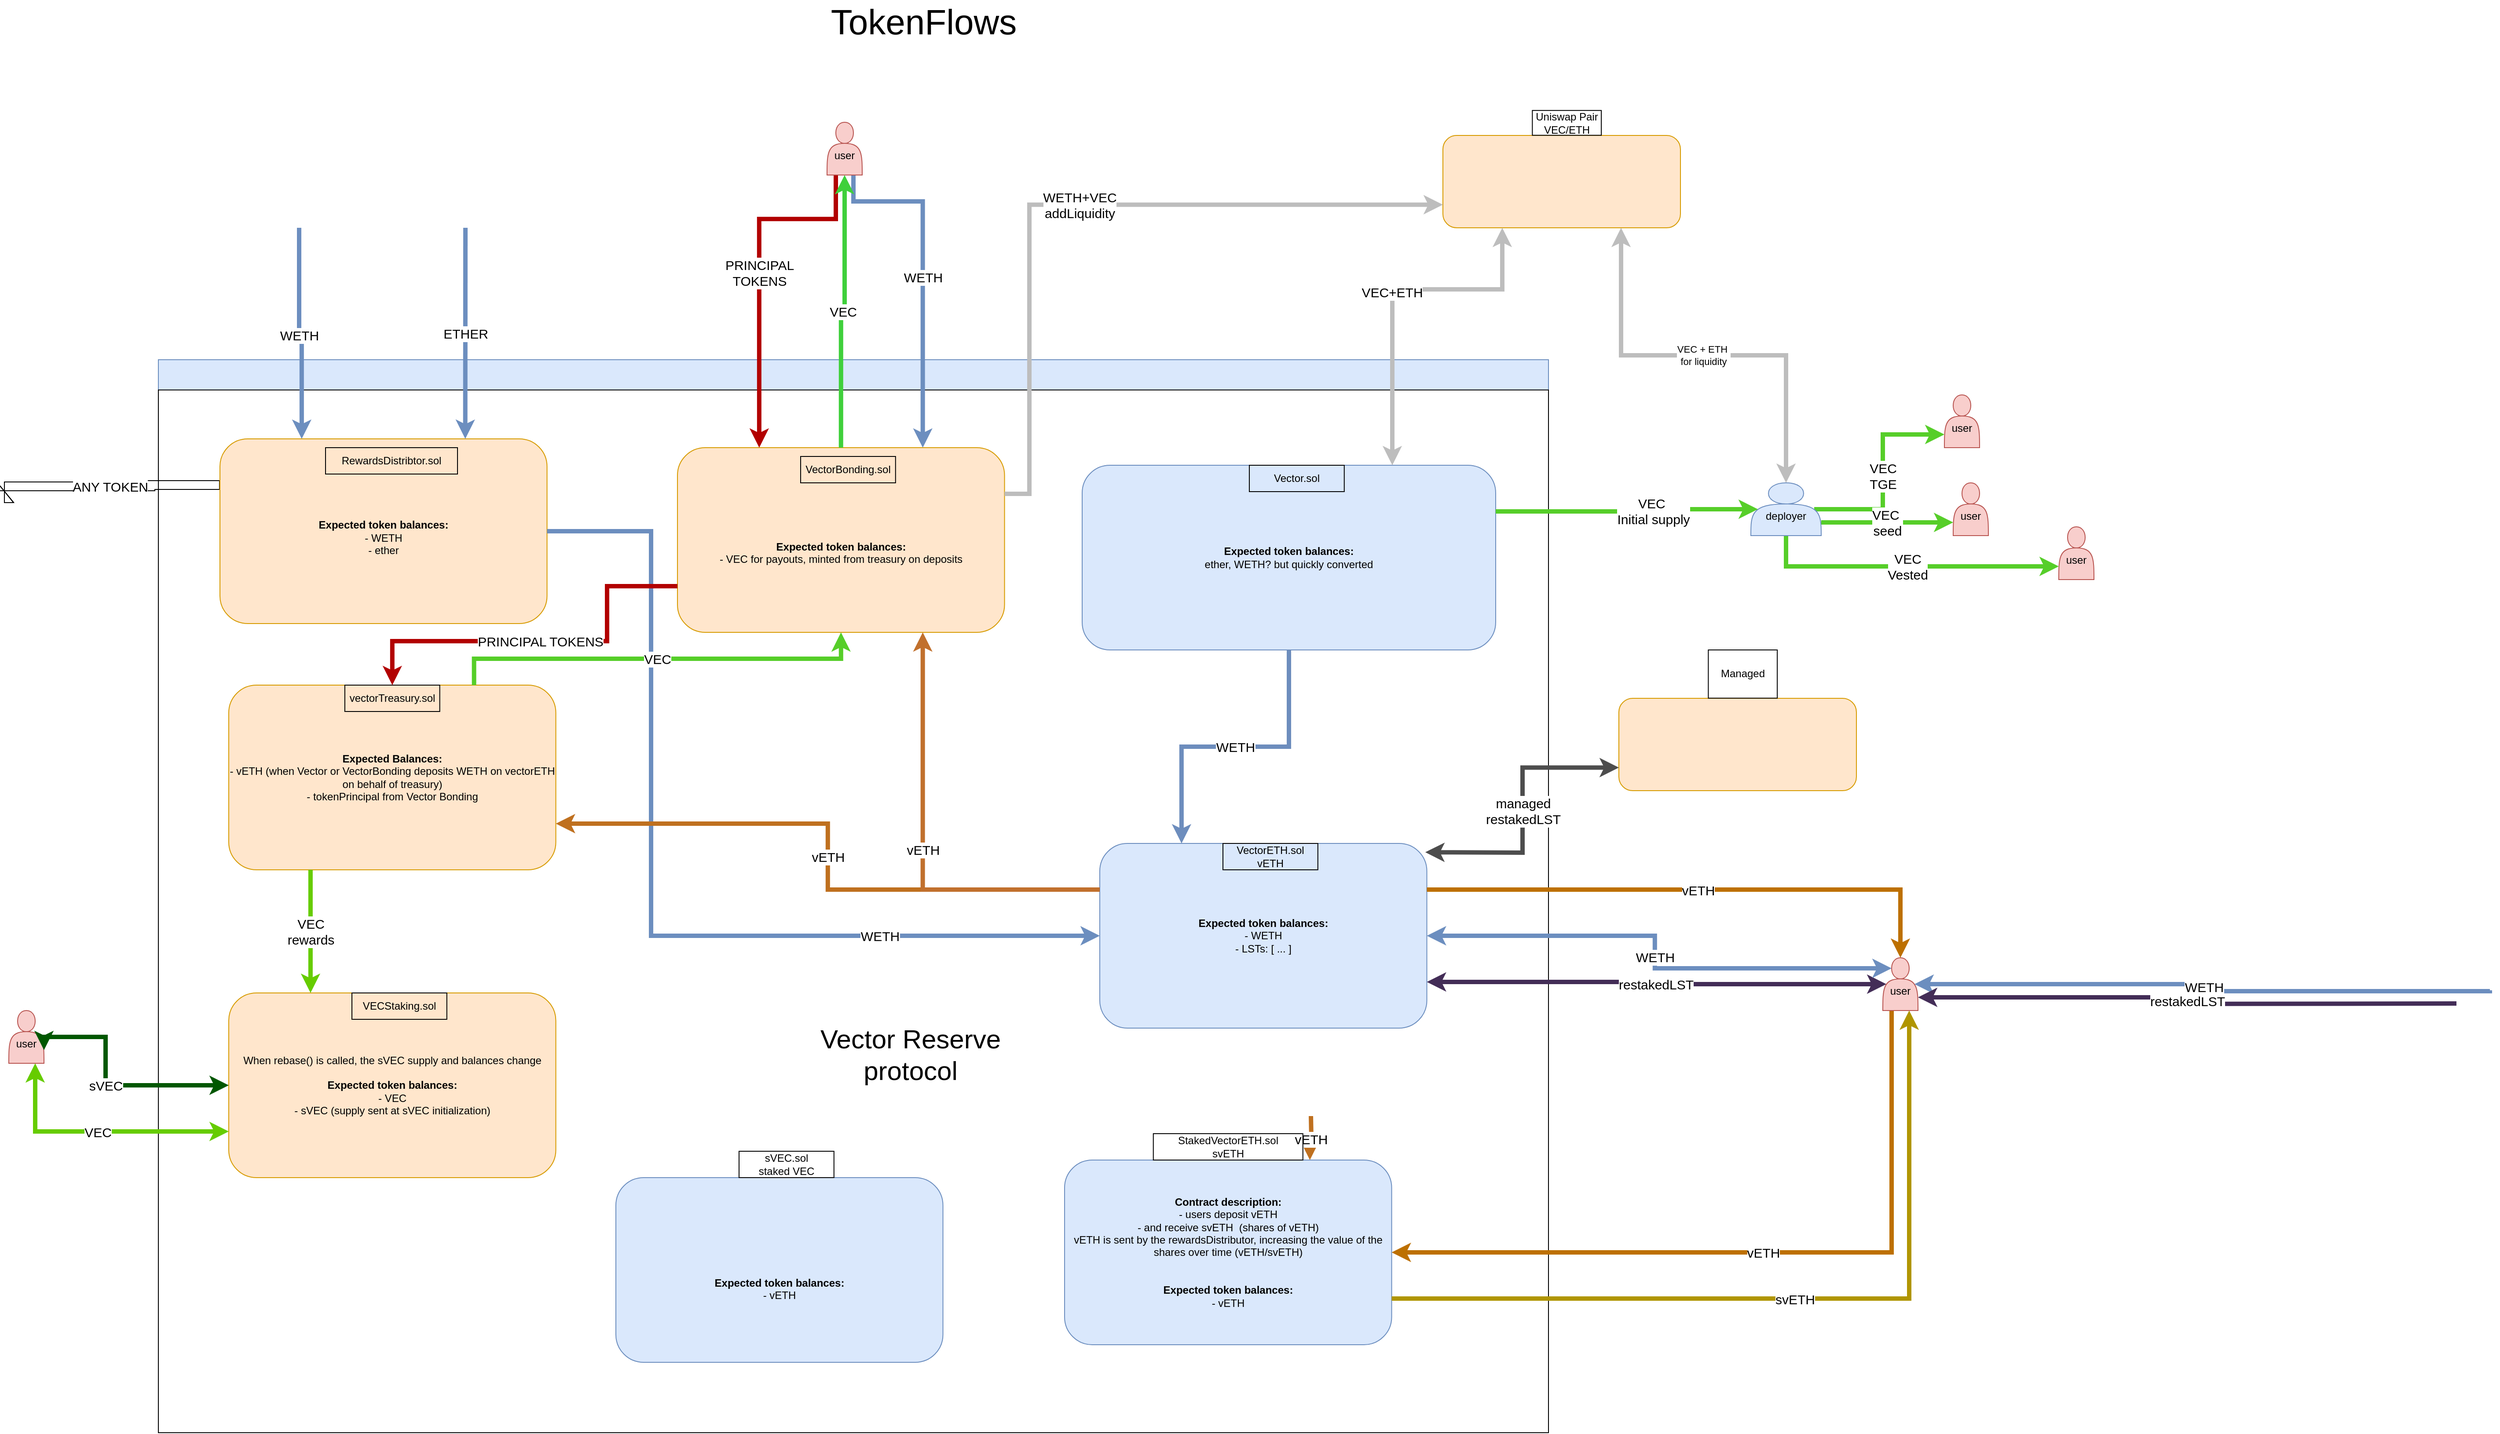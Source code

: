 <mxfile version="23.0.1" type="github">
  <diagram name="Page-1" id="JbyrvEDST0HZftn1f9sy">
    <mxGraphModel dx="2320" dy="3294" grid="1" gridSize="10" guides="1" tooltips="1" connect="1" arrows="1" fold="1" page="1" pageScale="1" pageWidth="850" pageHeight="1100" math="0" shadow="0">
      <root>
        <mxCell id="0" />
        <mxCell id="1" parent="0" />
        <mxCell id="8AuZLnvw7sAW6p-fp9xb-1" value="" style="group;fillColor=#dae8fc;strokeColor=#6c8ebf;" parent="1" vertex="1" connectable="0">
          <mxGeometry x="3930" y="730" width="1580" height="1220" as="geometry" />
        </mxCell>
        <mxCell id="8AuZLnvw7sAW6p-fp9xb-2" value="" style="rounded=0;whiteSpace=wrap;html=1;" parent="8AuZLnvw7sAW6p-fp9xb-1" vertex="1">
          <mxGeometry y="34.4" width="1580" height="1185.6" as="geometry" />
        </mxCell>
        <mxCell id="8AuZLnvw7sAW6p-fp9xb-3" value="&lt;font style=&quot;font-size: 30px;&quot;&gt;Vector Reserve protocol&lt;/font&gt;" style="text;html=1;strokeColor=none;fillColor=default;align=center;verticalAlign=middle;whiteSpace=wrap;rounded=0;" parent="8AuZLnvw7sAW6p-fp9xb-1" vertex="1">
          <mxGeometry x="730" y="730" width="250" height="120" as="geometry" />
        </mxCell>
        <mxCell id="8AuZLnvw7sAW6p-fp9xb-4" value="" style="group" parent="8AuZLnvw7sAW6p-fp9xb-1" vertex="1" connectable="0">
          <mxGeometry x="79.996" y="340" width="371.765" height="240" as="geometry" />
        </mxCell>
        <mxCell id="8AuZLnvw7sAW6p-fp9xb-5" value="" style="group" parent="8AuZLnvw7sAW6p-fp9xb-4" vertex="1" connectable="0">
          <mxGeometry width="371.765" height="240" as="geometry" />
        </mxCell>
        <mxCell id="8AuZLnvw7sAW6p-fp9xb-6" value="&lt;b&gt;Expected Balances:&lt;/b&gt;&lt;br&gt;- vETH (when Vector or VectorBonding deposits WETH on vectorETH on behalf of treasury)&lt;br&gt;- tokenPrincipal from Vector Bonding" style="rounded=1;whiteSpace=wrap;html=1;fillColor=#ffe6cc;strokeColor=#d79b00;" parent="8AuZLnvw7sAW6p-fp9xb-5" vertex="1">
          <mxGeometry y="30" width="371.765" height="210" as="geometry" />
        </mxCell>
        <mxCell id="8AuZLnvw7sAW6p-fp9xb-10" value="vectorTreasury.sol" style="text;html=1;align=center;verticalAlign=middle;whiteSpace=wrap;rounded=0;strokeColor=default;" parent="8AuZLnvw7sAW6p-fp9xb-5" vertex="1">
          <mxGeometry x="131.944" y="30" width="107.88" height="30" as="geometry" />
        </mxCell>
        <mxCell id="8AuZLnvw7sAW6p-fp9xb-11" value="" style="group" parent="8AuZLnvw7sAW6p-fp9xb-1" vertex="1" connectable="0">
          <mxGeometry x="69.996" y="60" width="371.765" height="240" as="geometry" />
        </mxCell>
        <mxCell id="8AuZLnvw7sAW6p-fp9xb-12" value="" style="group" parent="8AuZLnvw7sAW6p-fp9xb-11" vertex="1" connectable="0">
          <mxGeometry width="371.765" height="240" as="geometry" />
        </mxCell>
        <mxCell id="8AuZLnvw7sAW6p-fp9xb-105" value="&lt;font style=&quot;font-size: 15px;&quot;&gt;ANY TOKEN&lt;/font&gt;" style="edgeStyle=orthogonalEdgeStyle;shape=flexArrow;rounded=0;orthogonalLoop=1;jettySize=auto;html=1;exitX=0;exitY=0.25;exitDx=0;exitDy=0;" parent="8AuZLnvw7sAW6p-fp9xb-12" source="8AuZLnvw7sAW6p-fp9xb-13" edge="1">
          <mxGeometry relative="1" as="geometry">
            <mxPoint x="-249.996" y="83" as="targetPoint" />
            <Array as="points">
              <mxPoint x="-79" y="83" />
              <mxPoint x="-79" y="84" />
            </Array>
          </mxGeometry>
        </mxCell>
        <mxCell id="8AuZLnvw7sAW6p-fp9xb-13" value="&lt;br&gt;&lt;b&gt;Expected token balances:&lt;/b&gt;&lt;br&gt;- WETH&lt;br&gt;- ether" style="rounded=1;whiteSpace=wrap;html=1;fillColor=#ffe6cc;strokeColor=#d79b00;" parent="8AuZLnvw7sAW6p-fp9xb-12" vertex="1">
          <mxGeometry y="30" width="371.765" height="210" as="geometry" />
        </mxCell>
        <mxCell id="8AuZLnvw7sAW6p-fp9xb-14" value="RewardsDistribtor.sol" style="text;html=1;align=center;verticalAlign=middle;whiteSpace=wrap;rounded=0;strokeColor=default;" parent="8AuZLnvw7sAW6p-fp9xb-12" vertex="1">
          <mxGeometry x="120" y="40" width="150" height="30" as="geometry" />
        </mxCell>
        <mxCell id="8AuZLnvw7sAW6p-fp9xb-15" value="" style="group" parent="8AuZLnvw7sAW6p-fp9xb-1" vertex="1" connectable="0">
          <mxGeometry x="79.996" y="690" width="371.765" height="240" as="geometry" />
        </mxCell>
        <mxCell id="8AuZLnvw7sAW6p-fp9xb-16" value="" style="group" parent="8AuZLnvw7sAW6p-fp9xb-15" vertex="1" connectable="0">
          <mxGeometry width="371.765" height="240" as="geometry" />
        </mxCell>
        <mxCell id="8AuZLnvw7sAW6p-fp9xb-17" value="When rebase() is called, the sVEC supply and balances change&lt;br&gt;&lt;br&gt;&lt;b&gt;Expected token balances:&lt;/b&gt;&lt;br style=&quot;border-color: var(--border-color);&quot;&gt;- VEC&lt;br&gt;- sVEC (supply sent at sVEC initialization)" style="rounded=1;whiteSpace=wrap;html=1;fillColor=#ffe6cc;strokeColor=#d79b00;" parent="8AuZLnvw7sAW6p-fp9xb-16" vertex="1">
          <mxGeometry y="30" width="371.765" height="210" as="geometry" />
        </mxCell>
        <mxCell id="8AuZLnvw7sAW6p-fp9xb-18" value="VECStaking.sol" style="text;html=1;align=center;verticalAlign=middle;whiteSpace=wrap;rounded=0;strokeColor=default;" parent="8AuZLnvw7sAW6p-fp9xb-16" vertex="1">
          <mxGeometry x="140.004" y="30" width="107.88" height="30" as="geometry" />
        </mxCell>
        <mxCell id="8AuZLnvw7sAW6p-fp9xb-19" value="" style="group" parent="8AuZLnvw7sAW6p-fp9xb-1" vertex="1" connectable="0">
          <mxGeometry x="589.996" y="70" width="371.765" height="240" as="geometry" />
        </mxCell>
        <mxCell id="8AuZLnvw7sAW6p-fp9xb-20" value="" style="group" parent="8AuZLnvw7sAW6p-fp9xb-19" vertex="1" connectable="0">
          <mxGeometry width="371.765" height="240" as="geometry" />
        </mxCell>
        <mxCell id="8AuZLnvw7sAW6p-fp9xb-22" value="&lt;br style=&quot;border-color: var(--border-color);&quot;&gt;&lt;br style=&quot;border-color: var(--border-color);&quot;&gt;&lt;b&gt;Expected token balances:&lt;/b&gt;&lt;br&gt;- VEC for payouts, minted from treasury on deposits" style="rounded=1;whiteSpace=wrap;html=1;fillColor=#ffe6cc;strokeColor=#d79b00;" parent="8AuZLnvw7sAW6p-fp9xb-20" vertex="1">
          <mxGeometry y="30" width="371.765" height="210" as="geometry" />
        </mxCell>
        <mxCell id="8AuZLnvw7sAW6p-fp9xb-23" value="VectorBonding.sol" style="text;html=1;align=center;verticalAlign=middle;whiteSpace=wrap;rounded=0;strokeColor=default;" parent="8AuZLnvw7sAW6p-fp9xb-20" vertex="1">
          <mxGeometry x="140.004" y="40" width="107.88" height="30" as="geometry" />
        </mxCell>
        <mxCell id="8AuZLnvw7sAW6p-fp9xb-24" value="" style="group" parent="8AuZLnvw7sAW6p-fp9xb-1" vertex="1" connectable="0">
          <mxGeometry x="1099.996" y="90" width="420" height="240" as="geometry" />
        </mxCell>
        <mxCell id="8AuZLnvw7sAW6p-fp9xb-25" value="" style="group" parent="8AuZLnvw7sAW6p-fp9xb-24" vertex="1" connectable="0">
          <mxGeometry width="420" height="240" as="geometry" />
        </mxCell>
        <mxCell id="8AuZLnvw7sAW6p-fp9xb-26" value="&lt;b&gt;Expected token balances:&lt;/b&gt;&lt;br style=&quot;border-color: var(--border-color);&quot;&gt;ether, WETH? but quickly converted" style="rounded=1;whiteSpace=wrap;html=1;fillColor=#dae8fc;strokeColor=#6c8ebf;" parent="8AuZLnvw7sAW6p-fp9xb-25" vertex="1">
          <mxGeometry x="-50" y="30" width="470" height="210" as="geometry" />
        </mxCell>
        <mxCell id="8AuZLnvw7sAW6p-fp9xb-27" value="Vector.sol" style="text;html=1;align=center;verticalAlign=middle;whiteSpace=wrap;rounded=0;strokeColor=default;" parent="8AuZLnvw7sAW6p-fp9xb-25" vertex="1">
          <mxGeometry x="140.004" y="30" width="107.88" height="30" as="geometry" />
        </mxCell>
        <mxCell id="8AuZLnvw7sAW6p-fp9xb-28" value="" style="group" parent="8AuZLnvw7sAW6p-fp9xb-1" vertex="1" connectable="0">
          <mxGeometry x="519.996" y="900" width="371.765" height="240" as="geometry" />
        </mxCell>
        <mxCell id="8AuZLnvw7sAW6p-fp9xb-29" value="" style="group" parent="8AuZLnvw7sAW6p-fp9xb-28" vertex="1" connectable="0">
          <mxGeometry width="371.765" height="240" as="geometry" />
        </mxCell>
        <mxCell id="8AuZLnvw7sAW6p-fp9xb-30" value="&lt;b&gt;&lt;br&gt;&lt;br&gt;&lt;br&gt;Expected token balances:&lt;/b&gt;&lt;br style=&quot;border-color: var(--border-color);&quot;&gt;- vETH" style="rounded=1;whiteSpace=wrap;html=1;fillColor=#dae8fc;strokeColor=#6c8ebf;" parent="8AuZLnvw7sAW6p-fp9xb-29" vertex="1">
          <mxGeometry y="30" width="371.765" height="210" as="geometry" />
        </mxCell>
        <mxCell id="8AuZLnvw7sAW6p-fp9xb-31" value="sVEC.sol&lt;br&gt;staked VEC" style="text;html=1;align=center;verticalAlign=middle;whiteSpace=wrap;rounded=0;strokeColor=default;" parent="8AuZLnvw7sAW6p-fp9xb-28" vertex="1">
          <mxGeometry x="140.004" width="107.88" height="30" as="geometry" />
        </mxCell>
        <mxCell id="8AuZLnvw7sAW6p-fp9xb-32" value="" style="group;rounded=0;" parent="8AuZLnvw7sAW6p-fp9xb-1" vertex="1" connectable="0">
          <mxGeometry x="1070" y="520" width="371.76" height="240" as="geometry" />
        </mxCell>
        <mxCell id="8AuZLnvw7sAW6p-fp9xb-33" value="" style="group" parent="8AuZLnvw7sAW6p-fp9xb-32" vertex="1" connectable="0">
          <mxGeometry width="371.76" height="240" as="geometry" />
        </mxCell>
        <mxCell id="8AuZLnvw7sAW6p-fp9xb-34" value="&lt;b&gt;Expected token balances:&lt;/b&gt;&lt;br&gt;- WETH&lt;br&gt;- LSTs: [ ... ]" style="rounded=1;whiteSpace=wrap;html=1;fillColor=#dae8fc;strokeColor=#6c8ebf;" parent="8AuZLnvw7sAW6p-fp9xb-33" vertex="1">
          <mxGeometry y="30" width="371.76" height="210" as="geometry" />
        </mxCell>
        <mxCell id="8AuZLnvw7sAW6p-fp9xb-35" value="VectorETH.sol&lt;br&gt;vETH" style="text;html=1;align=center;verticalAlign=middle;whiteSpace=wrap;rounded=0;strokeColor=default;" parent="8AuZLnvw7sAW6p-fp9xb-33" vertex="1">
          <mxGeometry x="140.002" y="30" width="107.879" height="30" as="geometry" />
        </mxCell>
        <mxCell id="8AuZLnvw7sAW6p-fp9xb-39" value="&lt;font style=&quot;font-size: 15px;&quot;&gt;ETHER&lt;/font&gt;" style="edgeStyle=orthogonalEdgeStyle;rounded=0;orthogonalLoop=1;jettySize=auto;html=1;entryX=0.75;entryY=0;entryDx=0;entryDy=0;fillColor=#dae8fc;strokeColor=#6c8ebf;strokeWidth=5;" parent="8AuZLnvw7sAW6p-fp9xb-1" target="8AuZLnvw7sAW6p-fp9xb-13" edge="1">
          <mxGeometry relative="1" as="geometry">
            <mxPoint x="349" y="-150" as="sourcePoint" />
            <Array as="points">
              <mxPoint x="349" y="-150" />
            </Array>
          </mxGeometry>
        </mxCell>
        <mxCell id="8AuZLnvw7sAW6p-fp9xb-40" value="&lt;font style=&quot;font-size: 15px;&quot;&gt;WETH&lt;/font&gt;" style="edgeStyle=orthogonalEdgeStyle;rounded=0;orthogonalLoop=1;jettySize=auto;html=1;exitX=1;exitY=0.5;exitDx=0;exitDy=0;entryX=0;entryY=0.5;entryDx=0;entryDy=0;fillColor=#dae8fc;strokeColor=#6c8ebf;strokeWidth=5;" parent="8AuZLnvw7sAW6p-fp9xb-1" source="8AuZLnvw7sAW6p-fp9xb-13" target="8AuZLnvw7sAW6p-fp9xb-34" edge="1">
          <mxGeometry x="0.54" relative="1" as="geometry">
            <Array as="points">
              <mxPoint x="560" y="195" />
              <mxPoint x="560" y="655" />
            </Array>
            <mxPoint as="offset" />
          </mxGeometry>
        </mxCell>
        <mxCell id="8AuZLnvw7sAW6p-fp9xb-41" value="&lt;font style=&quot;font-size: 15px;&quot;&gt;&lt;span style=&quot;color: rgb(0, 0, 0); font-family: Helvetica; font-style: normal; font-variant-ligatures: normal; font-variant-caps: normal; font-weight: 400; letter-spacing: normal; orphans: 2; text-align: center; text-indent: 0px; text-transform: none; widows: 2; word-spacing: 0px; -webkit-text-stroke-width: 0px; background-color: rgb(255, 255, 255); text-decoration-thickness: initial; text-decoration-style: initial; text-decoration-color: initial; float: none; display: inline !important;&quot;&gt;&lt;font style=&quot;font-size: 15px;&quot;&gt;vETH&lt;/font&gt;&lt;/span&gt;&lt;br&gt;&lt;/font&gt;" style="edgeStyle=orthogonalEdgeStyle;rounded=0;orthogonalLoop=1;jettySize=auto;html=1;entryX=0.75;entryY=0;entryDx=0;entryDy=0;strokeColor=#bf701f;strokeWidth=5;" parent="8AuZLnvw7sAW6p-fp9xb-1" target="8AuZLnvw7sAW6p-fp9xb-45" edge="1">
          <mxGeometry relative="1" as="geometry">
            <mxPoint x="1310" y="860" as="sourcePoint" />
          </mxGeometry>
        </mxCell>
        <mxCell id="8AuZLnvw7sAW6p-fp9xb-42" value="" style="group" parent="8AuZLnvw7sAW6p-fp9xb-1" vertex="1" connectable="0">
          <mxGeometry x="1029.996" y="880" width="371.765" height="240" as="geometry" />
        </mxCell>
        <mxCell id="8AuZLnvw7sAW6p-fp9xb-43" value="" style="group" parent="8AuZLnvw7sAW6p-fp9xb-42" vertex="1" connectable="0">
          <mxGeometry width="371.765" height="240" as="geometry" />
        </mxCell>
        <mxCell id="8AuZLnvw7sAW6p-fp9xb-44" value="" style="group" parent="8AuZLnvw7sAW6p-fp9xb-43" vertex="1" connectable="0">
          <mxGeometry width="371.765" height="240" as="geometry" />
        </mxCell>
        <mxCell id="8AuZLnvw7sAW6p-fp9xb-45" value="&lt;b style=&quot;border-color: var(--border-color);&quot;&gt;Contract description:&lt;/b&gt;&lt;br style=&quot;border-color: var(--border-color);&quot;&gt;- users deposit vETH&lt;br style=&quot;border-color: var(--border-color);&quot;&gt;- and receive svETH&amp;nbsp; (shares of vETH)&lt;br&gt;vETH is sent by the rewardsDistributor, increasing the value of the shares over time (vETH/svETH)&lt;br style=&quot;border-color: var(--border-color);&quot;&gt;&lt;br style=&quot;border-color: var(--border-color);&quot;&gt;&lt;br style=&quot;border-color: var(--border-color);&quot;&gt;&lt;b&gt;Expected token balances:&lt;/b&gt;&lt;br style=&quot;border-color: var(--border-color);&quot;&gt;- vETH" style="rounded=1;whiteSpace=wrap;html=1;fillColor=#dae8fc;strokeColor=#6c8ebf;" parent="8AuZLnvw7sAW6p-fp9xb-44" vertex="1">
          <mxGeometry y="30" width="371.765" height="210" as="geometry" />
        </mxCell>
        <mxCell id="8AuZLnvw7sAW6p-fp9xb-46" value="StakedVectorETH.sol&lt;br&gt;svETH" style="text;html=1;align=center;verticalAlign=middle;whiteSpace=wrap;rounded=0;strokeColor=default;" parent="8AuZLnvw7sAW6p-fp9xb-42" vertex="1">
          <mxGeometry x="100.88" width="170" height="30" as="geometry" />
        </mxCell>
        <mxCell id="8AuZLnvw7sAW6p-fp9xb-99" value="&lt;font style=&quot;font-size: 15px;&quot;&gt;VEC&lt;br&gt;rewards&lt;br&gt;&lt;/font&gt;" style="edgeStyle=orthogonalEdgeStyle;rounded=0;orthogonalLoop=1;jettySize=auto;html=1;exitX=0.25;exitY=1;exitDx=0;exitDy=0;entryX=0.25;entryY=0;entryDx=0;entryDy=0;fillColor=#60a917;strokeColor=#66CC00;strokeWidth=5;" parent="8AuZLnvw7sAW6p-fp9xb-1" source="8AuZLnvw7sAW6p-fp9xb-6" target="8AuZLnvw7sAW6p-fp9xb-17" edge="1">
          <mxGeometry relative="1" as="geometry" />
        </mxCell>
        <mxCell id="8AuZLnvw7sAW6p-fp9xb-119" value="&lt;font style=&quot;font-size: 15px;&quot;&gt;WETH&lt;/font&gt;" style="edgeStyle=orthogonalEdgeStyle;rounded=0;orthogonalLoop=1;jettySize=auto;html=1;exitX=0.5;exitY=1;exitDx=0;exitDy=0;entryX=0.25;entryY=0;entryDx=0;entryDy=0;strokeWidth=5;strokeColor=#6d8dbd;" parent="8AuZLnvw7sAW6p-fp9xb-1" source="8AuZLnvw7sAW6p-fp9xb-26" target="8AuZLnvw7sAW6p-fp9xb-34" edge="1">
          <mxGeometry relative="1" as="geometry" />
        </mxCell>
        <mxCell id="8AuZLnvw7sAW6p-fp9xb-121" value="&lt;font style=&quot;font-size: 15px;&quot;&gt;vETH&lt;/font&gt;" style="edgeStyle=orthogonalEdgeStyle;rounded=0;orthogonalLoop=1;jettySize=auto;html=1;exitX=0;exitY=0.25;exitDx=0;exitDy=0;entryX=1;entryY=0.75;entryDx=0;entryDy=0;strokeWidth=5;strokeColor=#bf701f;" parent="8AuZLnvw7sAW6p-fp9xb-1" source="8AuZLnvw7sAW6p-fp9xb-34" target="8AuZLnvw7sAW6p-fp9xb-6" edge="1">
          <mxGeometry relative="1" as="geometry" />
        </mxCell>
        <mxCell id="8AuZLnvw7sAW6p-fp9xb-125" value="&lt;font style=&quot;font-size: 15px;&quot;&gt;vETH&lt;/font&gt;" style="edgeStyle=orthogonalEdgeStyle;rounded=0;orthogonalLoop=1;jettySize=auto;html=1;exitX=0;exitY=0.25;exitDx=0;exitDy=0;entryX=0.75;entryY=1;entryDx=0;entryDy=0;fillColor=#a0522d;strokeColor=#c1702d;strokeWidth=5;" parent="8AuZLnvw7sAW6p-fp9xb-1" source="8AuZLnvw7sAW6p-fp9xb-34" target="8AuZLnvw7sAW6p-fp9xb-22" edge="1">
          <mxGeometry relative="1" as="geometry" />
        </mxCell>
        <mxCell id="8AuZLnvw7sAW6p-fp9xb-124" value="&lt;font style=&quot;font-size: 15px;&quot;&gt;VEC&lt;/font&gt;" style="edgeStyle=orthogonalEdgeStyle;rounded=0;orthogonalLoop=1;jettySize=auto;html=1;exitX=0.75;exitY=0;exitDx=0;exitDy=0;strokeWidth=5;strokeColor=#56ce29;entryX=0.5;entryY=1;entryDx=0;entryDy=0;" parent="8AuZLnvw7sAW6p-fp9xb-1" source="8AuZLnvw7sAW6p-fp9xb-6" target="8AuZLnvw7sAW6p-fp9xb-22" edge="1">
          <mxGeometry relative="1" as="geometry">
            <mxPoint x="680" y="310" as="targetPoint" />
          </mxGeometry>
        </mxCell>
        <mxCell id="8AuZLnvw7sAW6p-fp9xb-128" value="&lt;font style=&quot;font-size: 15px;&quot;&gt;PRINCIPAL TOKENS&lt;/font&gt;" style="edgeStyle=orthogonalEdgeStyle;rounded=0;orthogonalLoop=1;jettySize=auto;html=1;exitX=0;exitY=0.75;exitDx=0;exitDy=0;entryX=0.5;entryY=0;entryDx=0;entryDy=0;fillColor=#e51400;strokeColor=#B20000;strokeWidth=5;" parent="8AuZLnvw7sAW6p-fp9xb-1" source="8AuZLnvw7sAW6p-fp9xb-22" target="8AuZLnvw7sAW6p-fp9xb-6" edge="1">
          <mxGeometry relative="1" as="geometry">
            <Array as="points">
              <mxPoint x="510" y="257" />
              <mxPoint x="510" y="320" />
              <mxPoint x="266" y="320" />
            </Array>
          </mxGeometry>
        </mxCell>
        <mxCell id="8AuZLnvw7sAW6p-fp9xb-66" value="&lt;font style=&quot;font-size: 15px;&quot;&gt;WETH&lt;/font&gt;" style="edgeStyle=orthogonalEdgeStyle;rounded=0;orthogonalLoop=1;jettySize=auto;html=1;fillColor=#dae8fc;strokeColor=#6c8ebf;entryX=0.25;entryY=0;entryDx=0;entryDy=0;strokeWidth=5;" parent="1" target="8AuZLnvw7sAW6p-fp9xb-13" edge="1">
          <mxGeometry relative="1" as="geometry">
            <mxPoint x="4090" y="580" as="sourcePoint" />
            <mxPoint x="4370" y="820" as="targetPoint" />
            <Array as="points">
              <mxPoint x="4090" y="590" />
              <mxPoint x="4090" y="706" />
              <mxPoint x="4093" y="706" />
            </Array>
          </mxGeometry>
        </mxCell>
        <mxCell id="8AuZLnvw7sAW6p-fp9xb-96" value="&lt;font style=&quot;font-size: 15px;&quot;&gt;VEC&lt;/font&gt;" style="edgeStyle=orthogonalEdgeStyle;rounded=0;orthogonalLoop=1;jettySize=auto;html=1;exitX=0.75;exitY=1;exitDx=0;exitDy=0;entryX=0;entryY=0.75;entryDx=0;entryDy=0;fillColor=#60a917;strokeColor=#66CC00;strokeWidth=5;startArrow=classic;startFill=1;" parent="1" source="8AuZLnvw7sAW6p-fp9xb-72" target="8AuZLnvw7sAW6p-fp9xb-17" edge="1">
          <mxGeometry relative="1" as="geometry">
            <Array as="points">
              <mxPoint x="3790" y="1607" />
            </Array>
          </mxGeometry>
        </mxCell>
        <mxCell id="8AuZLnvw7sAW6p-fp9xb-72" value="&lt;br&gt;user" style="shape=actor;whiteSpace=wrap;html=1;fillColor=#f8cecc;strokeColor=#b85450;" parent="1" vertex="1">
          <mxGeometry x="3760" y="1470" width="40" height="60" as="geometry" />
        </mxCell>
        <mxCell id="8AuZLnvw7sAW6p-fp9xb-106" value="&lt;font style=&quot;font-size: 15px;&quot;&gt;restakedLST&lt;/font&gt;" style="edgeStyle=orthogonalEdgeStyle;rounded=0;orthogonalLoop=1;jettySize=auto;html=1;exitX=0.1;exitY=0.5;exitDx=0;exitDy=0;entryX=1;entryY=0.75;entryDx=0;entryDy=0;fillColor=#76608a;strokeColor=#432D57;strokeWidth=5;startArrow=classic;startFill=1;exitPerimeter=0;" parent="1" source="8AuZLnvw7sAW6p-fp9xb-74" target="8AuZLnvw7sAW6p-fp9xb-34" edge="1">
          <mxGeometry relative="1" as="geometry" />
        </mxCell>
        <mxCell id="8AuZLnvw7sAW6p-fp9xb-108" value="&lt;font style=&quot;font-size: 15px;&quot;&gt;WETH&lt;/font&gt;" style="edgeStyle=orthogonalEdgeStyle;rounded=0;orthogonalLoop=1;jettySize=auto;html=1;exitX=0.25;exitY=0.2;exitDx=0;exitDy=0;exitPerimeter=0;entryX=1;entryY=0.5;entryDx=0;entryDy=0;startArrow=classic;startFill=1;strokeWidth=5;fillColor=#647687;strokeColor=#6C8EBF;" parent="1" source="8AuZLnvw7sAW6p-fp9xb-74" target="8AuZLnvw7sAW6p-fp9xb-34" edge="1">
          <mxGeometry relative="1" as="geometry" />
        </mxCell>
        <mxCell id="8AuZLnvw7sAW6p-fp9xb-115" value="&lt;font style=&quot;font-size: 15px;&quot;&gt;vETH&lt;/font&gt;" style="edgeStyle=orthogonalEdgeStyle;rounded=0;orthogonalLoop=1;jettySize=auto;html=1;exitX=0.25;exitY=1;exitDx=0;exitDy=0;entryX=1;entryY=0.5;entryDx=0;entryDy=0;strokeWidth=5;fillColor=#f0a30a;strokeColor=#BD7000;" parent="1" source="8AuZLnvw7sAW6p-fp9xb-74" target="8AuZLnvw7sAW6p-fp9xb-45" edge="1">
          <mxGeometry relative="1" as="geometry" />
        </mxCell>
        <mxCell id="8AuZLnvw7sAW6p-fp9xb-74" value="&lt;br&gt;user" style="shape=actor;whiteSpace=wrap;html=1;fillColor=#f8cecc;strokeColor=#b85450;" parent="1" vertex="1">
          <mxGeometry x="5890" y="1410" width="40" height="60" as="geometry" />
        </mxCell>
        <mxCell id="8AuZLnvw7sAW6p-fp9xb-77" value="VEC + ETH&amp;nbsp;&lt;br&gt;for liquidity" style="edgeStyle=orthogonalEdgeStyle;rounded=0;orthogonalLoop=1;jettySize=auto;html=1;exitX=0.5;exitY=0;exitDx=0;exitDy=0;entryX=0.75;entryY=1;entryDx=0;entryDy=0;fillColor=#dae8fc;strokeColor=#bdbdbd;strokeWidth=5;startArrow=classic;startFill=1;" parent="1" source="8AuZLnvw7sAW6p-fp9xb-81" target="8AuZLnvw7sAW6p-fp9xb-86" edge="1">
          <mxGeometry relative="1" as="geometry" />
        </mxCell>
        <mxCell id="8AuZLnvw7sAW6p-fp9xb-78" value="&lt;font style=&quot;font-size: 15px;&quot;&gt;VEC&lt;br&gt;TGE&lt;/font&gt;" style="edgeStyle=orthogonalEdgeStyle;rounded=0;orthogonalLoop=1;jettySize=auto;html=1;exitX=0.9;exitY=0.5;exitDx=0;exitDy=0;exitPerimeter=0;entryX=0;entryY=0.75;entryDx=0;entryDy=0;strokeWidth=5;strokeColor=#56ce29;" parent="1" source="8AuZLnvw7sAW6p-fp9xb-81" target="8AuZLnvw7sAW6p-fp9xb-91" edge="1">
          <mxGeometry relative="1" as="geometry" />
        </mxCell>
        <mxCell id="8AuZLnvw7sAW6p-fp9xb-79" value="&lt;font style=&quot;font-size: 15px;&quot;&gt;VEC&amp;nbsp;&lt;br&gt;seed&lt;/font&gt;" style="edgeStyle=orthogonalEdgeStyle;rounded=0;orthogonalLoop=1;jettySize=auto;html=1;exitX=1;exitY=0.75;exitDx=0;exitDy=0;entryX=0;entryY=0.75;entryDx=0;entryDy=0;strokeWidth=5;strokeColor=#56ce29;" parent="1" source="8AuZLnvw7sAW6p-fp9xb-81" target="8AuZLnvw7sAW6p-fp9xb-90" edge="1">
          <mxGeometry relative="1" as="geometry" />
        </mxCell>
        <mxCell id="8AuZLnvw7sAW6p-fp9xb-80" value="&lt;font style=&quot;font-size: 15px;&quot;&gt;VEC&lt;br&gt;Vested&lt;/font&gt;" style="edgeStyle=orthogonalEdgeStyle;rounded=0;orthogonalLoop=1;jettySize=auto;html=1;exitX=0.5;exitY=1;exitDx=0;exitDy=0;entryX=0;entryY=0.75;entryDx=0;entryDy=0;strokeWidth=5;strokeColor=#56ce29;" parent="1" source="8AuZLnvw7sAW6p-fp9xb-81" target="8AuZLnvw7sAW6p-fp9xb-89" edge="1">
          <mxGeometry relative="1" as="geometry" />
        </mxCell>
        <mxCell id="8AuZLnvw7sAW6p-fp9xb-81" value="&lt;br&gt;deployer" style="shape=actor;whiteSpace=wrap;html=1;fillColor=#dae8fc;strokeColor=#6c8ebf;" parent="1" vertex="1">
          <mxGeometry x="5740" y="870" width="80" height="60" as="geometry" />
        </mxCell>
        <mxCell id="8AuZLnvw7sAW6p-fp9xb-82" style="edgeStyle=orthogonalEdgeStyle;rounded=0;orthogonalLoop=1;jettySize=auto;html=1;exitX=1;exitY=0.25;exitDx=0;exitDy=0;entryX=0.1;entryY=0.5;entryDx=0;entryDy=0;entryPerimeter=0;strokeWidth=5;strokeColor=#56ce29;" parent="1" source="8AuZLnvw7sAW6p-fp9xb-26" target="8AuZLnvw7sAW6p-fp9xb-81" edge="1">
          <mxGeometry relative="1" as="geometry" />
        </mxCell>
        <mxCell id="8AuZLnvw7sAW6p-fp9xb-83" value="&lt;font style=&quot;font-size: 15px;&quot;&gt;VEC&amp;nbsp;&lt;br&gt;Initial supply&lt;/font&gt;" style="edgeLabel;html=1;align=center;verticalAlign=middle;resizable=0;points=[];" parent="8AuZLnvw7sAW6p-fp9xb-82" vertex="1" connectable="0">
          <mxGeometry x="0.204" y="-2" relative="1" as="geometry">
            <mxPoint as="offset" />
          </mxGeometry>
        </mxCell>
        <mxCell id="8AuZLnvw7sAW6p-fp9xb-84" value="" style="group" parent="1" vertex="1" connectable="0">
          <mxGeometry x="5390" y="460" width="270" height="120" as="geometry" />
        </mxCell>
        <mxCell id="8AuZLnvw7sAW6p-fp9xb-85" value="" style="group" parent="8AuZLnvw7sAW6p-fp9xb-84" vertex="1" connectable="0">
          <mxGeometry width="270" height="120.0" as="geometry" />
        </mxCell>
        <mxCell id="8AuZLnvw7sAW6p-fp9xb-86" value="" style="rounded=1;whiteSpace=wrap;html=1;fillColor=#ffe6cc;strokeColor=#d79b00;" parent="8AuZLnvw7sAW6p-fp9xb-85" vertex="1">
          <mxGeometry y="15.0" width="270" height="105" as="geometry" />
        </mxCell>
        <mxCell id="8AuZLnvw7sAW6p-fp9xb-87" value="Uniswap Pair&lt;br&gt;VEC/ETH&lt;br&gt;" style="text;html=1;align=center;verticalAlign=middle;whiteSpace=wrap;rounded=0;strokeColor=default;" parent="8AuZLnvw7sAW6p-fp9xb-84" vertex="1">
          <mxGeometry x="101.68" y="-13.412" width="78.35" height="28.235" as="geometry" />
        </mxCell>
        <mxCell id="8AuZLnvw7sAW6p-fp9xb-88" value="&lt;font style=&quot;font-size: 15px;&quot;&gt;VEC+ETH&lt;/font&gt;" style="edgeStyle=orthogonalEdgeStyle;rounded=0;orthogonalLoop=1;jettySize=auto;html=1;exitX=0.75;exitY=0;exitDx=0;exitDy=0;entryX=0.25;entryY=1;entryDx=0;entryDy=0;strokeWidth=5;strokeColor=#BDBDBD;startArrow=classic;startFill=1;" parent="1" source="8AuZLnvw7sAW6p-fp9xb-26" target="8AuZLnvw7sAW6p-fp9xb-86" edge="1">
          <mxGeometry relative="1" as="geometry">
            <Array as="points">
              <mxPoint x="5333" y="650" />
              <mxPoint x="5458" y="650" />
            </Array>
          </mxGeometry>
        </mxCell>
        <mxCell id="8AuZLnvw7sAW6p-fp9xb-89" value="&lt;br&gt;user" style="shape=actor;whiteSpace=wrap;html=1;fillColor=#f8cecc;strokeColor=#b85450;" parent="1" vertex="1">
          <mxGeometry x="6090" y="920" width="40" height="60" as="geometry" />
        </mxCell>
        <mxCell id="8AuZLnvw7sAW6p-fp9xb-90" value="&lt;br&gt;user" style="shape=actor;whiteSpace=wrap;html=1;fillColor=#f8cecc;strokeColor=#b85450;" parent="1" vertex="1">
          <mxGeometry x="5970" y="870" width="40" height="60" as="geometry" />
        </mxCell>
        <mxCell id="8AuZLnvw7sAW6p-fp9xb-91" value="&lt;br&gt;user" style="shape=actor;whiteSpace=wrap;html=1;fillColor=#f8cecc;strokeColor=#b85450;" parent="1" vertex="1">
          <mxGeometry x="5960" y="770" width="40" height="60" as="geometry" />
        </mxCell>
        <mxCell id="8AuZLnvw7sAW6p-fp9xb-92" value="&lt;font style=&quot;font-size: 15px;&quot;&gt;WETH+VEC&lt;br&gt;addLiquidity&lt;/font&gt;" style="edgeStyle=orthogonalEdgeStyle;rounded=0;orthogonalLoop=1;jettySize=auto;html=1;exitX=1;exitY=0.25;exitDx=0;exitDy=0;entryX=0;entryY=0.75;entryDx=0;entryDy=0;strokeColor=#bdbdbd;strokeWidth=5;" parent="1" source="8AuZLnvw7sAW6p-fp9xb-22" target="8AuZLnvw7sAW6p-fp9xb-86" edge="1">
          <mxGeometry relative="1" as="geometry">
            <Array as="points">
              <mxPoint x="4920" y="882" />
              <mxPoint x="4920" y="554" />
            </Array>
          </mxGeometry>
        </mxCell>
        <mxCell id="8AuZLnvw7sAW6p-fp9xb-94" value="&lt;font style=&quot;font-size: 40px;&quot;&gt;TokenFlows&lt;/font&gt;" style="text;html=1;strokeColor=none;fillColor=none;align=center;verticalAlign=middle;whiteSpace=wrap;rounded=0;" parent="1" vertex="1">
          <mxGeometry x="4770" y="330" width="60" height="30" as="geometry" />
        </mxCell>
        <mxCell id="8AuZLnvw7sAW6p-fp9xb-97" value="&lt;font style=&quot;font-size: 15px;&quot;&gt;sVEC&lt;/font&gt;" style="edgeStyle=orthogonalEdgeStyle;rounded=0;orthogonalLoop=1;jettySize=auto;html=1;exitX=0;exitY=0.5;exitDx=0;exitDy=0;entryX=1;entryY=0.75;entryDx=0;entryDy=0;fillColor=#008a00;strokeColor=#005700;strokeWidth=5;startArrow=classic;startFill=1;" parent="1" source="8AuZLnvw7sAW6p-fp9xb-17" target="8AuZLnvw7sAW6p-fp9xb-72" edge="1">
          <mxGeometry relative="1" as="geometry">
            <Array as="points">
              <mxPoint x="3870" y="1555" />
              <mxPoint x="3870" y="1500" />
              <mxPoint x="3800" y="1500" />
            </Array>
          </mxGeometry>
        </mxCell>
        <mxCell id="8AuZLnvw7sAW6p-fp9xb-109" value="" style="group" parent="1" vertex="1" connectable="0">
          <mxGeometry x="5590" y="1100" width="270" height="120" as="geometry" />
        </mxCell>
        <mxCell id="8AuZLnvw7sAW6p-fp9xb-110" value="" style="group" parent="8AuZLnvw7sAW6p-fp9xb-109" vertex="1" connectable="0">
          <mxGeometry width="270" height="120.0" as="geometry" />
        </mxCell>
        <mxCell id="8AuZLnvw7sAW6p-fp9xb-111" value="" style="rounded=1;whiteSpace=wrap;html=1;fillColor=#ffe6cc;strokeColor=#d79b00;" parent="8AuZLnvw7sAW6p-fp9xb-110" vertex="1">
          <mxGeometry y="15.0" width="270" height="105" as="geometry" />
        </mxCell>
        <mxCell id="8AuZLnvw7sAW6p-fp9xb-112" value="Managed" style="text;html=1;align=center;verticalAlign=middle;whiteSpace=wrap;rounded=0;strokeColor=default;" parent="8AuZLnvw7sAW6p-fp9xb-109" vertex="1">
          <mxGeometry x="101.68" y="-40" width="78.35" height="54.82" as="geometry" />
        </mxCell>
        <mxCell id="8AuZLnvw7sAW6p-fp9xb-113" value="&lt;font style=&quot;font-size: 15px;&quot;&gt;managed&lt;br&gt;restakedLST&lt;/font&gt;" style="edgeStyle=orthogonalEdgeStyle;rounded=0;orthogonalLoop=1;jettySize=auto;html=1;entryX=0;entryY=0.75;entryDx=0;entryDy=0;strokeWidth=5;strokeColor=#4D4D4D;startArrow=classic;startFill=1;" parent="1" target="8AuZLnvw7sAW6p-fp9xb-111" edge="1">
          <mxGeometry relative="1" as="geometry">
            <mxPoint x="5370" y="1290" as="sourcePoint" />
          </mxGeometry>
        </mxCell>
        <mxCell id="8AuZLnvw7sAW6p-fp9xb-114" value="&lt;font style=&quot;font-size: 15px;&quot;&gt;vETH&lt;/font&gt;" style="edgeStyle=orthogonalEdgeStyle;rounded=0;orthogonalLoop=1;jettySize=auto;html=1;exitX=1;exitY=0.25;exitDx=0;exitDy=0;entryX=0.5;entryY=0;entryDx=0;entryDy=0;fillColor=#f0a30a;strokeColor=#BD7000;strokeWidth=5;" parent="1" source="8AuZLnvw7sAW6p-fp9xb-34" target="8AuZLnvw7sAW6p-fp9xb-74" edge="1">
          <mxGeometry relative="1" as="geometry" />
        </mxCell>
        <mxCell id="8AuZLnvw7sAW6p-fp9xb-116" value="&lt;font style=&quot;font-size: 15px;&quot;&gt;svETH&lt;/font&gt;" style="edgeStyle=orthogonalEdgeStyle;rounded=0;orthogonalLoop=1;jettySize=auto;html=1;exitX=1;exitY=0.75;exitDx=0;exitDy=0;entryX=0.75;entryY=1;entryDx=0;entryDy=0;fillColor=#e3c800;strokeColor=#B09500;strokeWidth=5;" parent="1" source="8AuZLnvw7sAW6p-fp9xb-45" target="8AuZLnvw7sAW6p-fp9xb-74" edge="1">
          <mxGeometry relative="1" as="geometry" />
        </mxCell>
        <mxCell id="8AuZLnvw7sAW6p-fp9xb-122" value="&lt;span style=&quot;font-size: 15px;&quot;&gt;PRINCIPAL &lt;br&gt;TOKENS&lt;/span&gt;" style="edgeStyle=orthogonalEdgeStyle;rounded=0;orthogonalLoop=1;jettySize=auto;html=1;fillColor=#e51400;strokeColor=#B20000;entryX=0.25;entryY=0;entryDx=0;entryDy=0;strokeWidth=5;exitX=0.25;exitY=1;exitDx=0;exitDy=0;" parent="1" source="8AuZLnvw7sAW6p-fp9xb-126" target="8AuZLnvw7sAW6p-fp9xb-22" edge="1">
          <mxGeometry relative="1" as="geometry">
            <mxPoint x="4620" y="570" as="sourcePoint" />
            <mxPoint x="4603" y="810" as="targetPoint" />
            <Array as="points">
              <mxPoint x="4700" y="570" />
              <mxPoint x="4613" y="570" />
            </Array>
          </mxGeometry>
        </mxCell>
        <mxCell id="8AuZLnvw7sAW6p-fp9xb-123" value="&lt;font style=&quot;font-size: 15px;&quot;&gt;WETH&lt;br&gt;&lt;/font&gt;" style="edgeStyle=orthogonalEdgeStyle;rounded=0;orthogonalLoop=1;jettySize=auto;html=1;fillColor=#dae8fc;strokeColor=#6c8ebf;entryX=0.75;entryY=0;entryDx=0;entryDy=0;strokeWidth=5;exitX=0.75;exitY=1;exitDx=0;exitDy=0;" parent="1" source="8AuZLnvw7sAW6p-fp9xb-126" target="8AuZLnvw7sAW6p-fp9xb-22" edge="1">
          <mxGeometry relative="1" as="geometry">
            <mxPoint x="4780" y="510" as="sourcePoint" />
            <mxPoint x="4750" y="750" as="targetPoint" />
            <Array as="points">
              <mxPoint x="4720" y="550" />
              <mxPoint x="4799" y="550" />
            </Array>
          </mxGeometry>
        </mxCell>
        <mxCell id="8AuZLnvw7sAW6p-fp9xb-126" value="&lt;br&gt;user" style="shape=actor;whiteSpace=wrap;html=1;fillColor=#f8cecc;strokeColor=#b85450;" parent="1" vertex="1">
          <mxGeometry x="4690" y="460" width="40" height="60" as="geometry" />
        </mxCell>
        <mxCell id="8AuZLnvw7sAW6p-fp9xb-127" value="&lt;font style=&quot;font-size: 15px;&quot;&gt;VEC&lt;/font&gt;" style="edgeStyle=orthogonalEdgeStyle;rounded=0;orthogonalLoop=1;jettySize=auto;html=1;exitX=0.5;exitY=0;exitDx=0;exitDy=0;entryX=0.5;entryY=1;entryDx=0;entryDy=0;strokeColor=#3fd03b;strokeWidth=5;" parent="1" source="8AuZLnvw7sAW6p-fp9xb-22" target="8AuZLnvw7sAW6p-fp9xb-126" edge="1">
          <mxGeometry relative="1" as="geometry" />
        </mxCell>
        <mxCell id="8AuZLnvw7sAW6p-fp9xb-133" value="&lt;font style=&quot;font-size: 15px;&quot;&gt;WETH&lt;/font&gt;" style="edgeStyle=orthogonalEdgeStyle;rounded=0;orthogonalLoop=1;jettySize=auto;html=1;exitX=0.25;exitY=0.2;exitDx=0;exitDy=0;exitPerimeter=0;entryX=0.9;entryY=0.5;entryDx=0;entryDy=0;startArrow=none;startFill=0;strokeWidth=5;fillColor=#647687;strokeColor=#6C8EBF;entryPerimeter=0;" parent="1" target="8AuZLnvw7sAW6p-fp9xb-74" edge="1">
          <mxGeometry relative="1" as="geometry">
            <mxPoint x="6580" y="1447" as="sourcePoint" />
            <mxPoint x="6052" y="1410" as="targetPoint" />
            <Array as="points">
              <mxPoint x="6255" y="1448" />
              <mxPoint x="6255" y="1440" />
            </Array>
          </mxGeometry>
        </mxCell>
        <mxCell id="8AuZLnvw7sAW6p-fp9xb-134" value="&lt;font style=&quot;font-size: 15px;&quot;&gt;restakedLST&lt;/font&gt;" style="edgeStyle=orthogonalEdgeStyle;rounded=0;orthogonalLoop=1;jettySize=auto;html=1;exitX=0.1;exitY=0.5;exitDx=0;exitDy=0;entryX=1;entryY=0.75;entryDx=0;entryDy=0;fillColor=#76608a;strokeColor=#432D57;strokeWidth=5;startArrow=none;startFill=0;exitPerimeter=0;" parent="1" target="8AuZLnvw7sAW6p-fp9xb-74" edge="1">
          <mxGeometry relative="1" as="geometry">
            <mxPoint x="6542" y="1462" as="sourcePoint" />
            <mxPoint x="6020" y="1460" as="targetPoint" />
          </mxGeometry>
        </mxCell>
      </root>
    </mxGraphModel>
  </diagram>
</mxfile>
